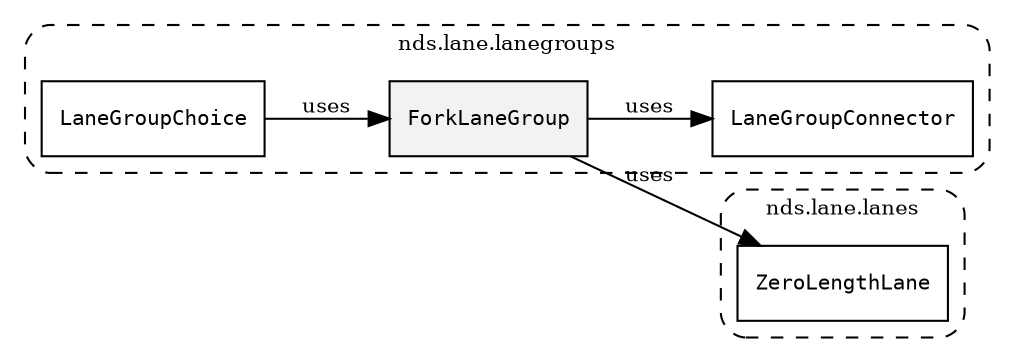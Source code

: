 /**
 * This dot file creates symbol collaboration diagram for ForkLaneGroup.
 */
digraph ZSERIO
{
    node [shape=box, fontsize=10];
    rankdir="LR";
    fontsize=10;
    tooltip="ForkLaneGroup collaboration diagram";

    subgraph "cluster_nds.lane.lanegroups"
    {
        style="dashed, rounded";
        label="nds.lane.lanegroups";
        tooltip="Package nds.lane.lanegroups";
        href="../../../content/packages/nds.lane.lanegroups.html#Package-nds-lane-lanegroups";
        target="_parent";

        "ForkLaneGroup" [style="filled", fillcolor="#0000000D", target="_parent", label=<<font face="monospace"><table align="center" border="0" cellspacing="0" cellpadding="0"><tr><td href="../../../content/packages/nds.lane.lanegroups.html#Structure-ForkLaneGroup" title="Structure defined in nds.lane.lanegroups">ForkLaneGroup</td></tr></table></font>>];
        "LaneGroupConnector" [target="_parent", label=<<font face="monospace"><table align="center" border="0" cellspacing="0" cellpadding="0"><tr><td href="../../../content/packages/nds.lane.lanegroups.html#Structure-LaneGroupConnector" title="Structure defined in nds.lane.lanegroups">LaneGroupConnector</td></tr></table></font>>];
        "LaneGroupChoice" [target="_parent", label=<<font face="monospace"><table align="center" border="0" cellspacing="0" cellpadding="0"><tr><td href="../../../content/packages/nds.lane.lanegroups.html#Choice-LaneGroupChoice" title="Choice defined in nds.lane.lanegroups">LaneGroupChoice</td></tr></table></font>>];
    }

    subgraph "cluster_nds.lane.lanes"
    {
        style="dashed, rounded";
        label="nds.lane.lanes";
        tooltip="Package nds.lane.lanes";
        href="../../../content/packages/nds.lane.lanes.html#Package-nds-lane-lanes";
        target="_parent";

        "ZeroLengthLane" [target="_parent", label=<<font face="monospace"><table align="center" border="0" cellspacing="0" cellpadding="0"><tr><td href="../../../content/packages/nds.lane.lanes.html#Structure-ZeroLengthLane" title="Structure defined in nds.lane.lanes">ZeroLengthLane</td></tr></table></font>>];
    }

    "ForkLaneGroup" -> "LaneGroupConnector" [label="uses", fontsize=10];
    "ForkLaneGroup" -> "ZeroLengthLane" [label="uses", fontsize=10];
    "LaneGroupChoice" -> "ForkLaneGroup" [label="uses", fontsize=10];
}
